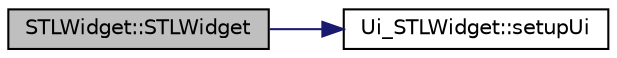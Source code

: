 digraph "STLWidget::STLWidget"
{
 // LATEX_PDF_SIZE
  edge [fontname="Helvetica",fontsize="10",labelfontname="Helvetica",labelfontsize="10"];
  node [fontname="Helvetica",fontsize="10",shape=record];
  rankdir="LR";
  Node1 [label="STLWidget::STLWidget",height=0.2,width=0.4,color="black", fillcolor="grey75", style="filled", fontcolor="black",tooltip=" "];
  Node1 -> Node2 [color="midnightblue",fontsize="10",style="solid",fontname="Helvetica"];
  Node2 [label="Ui_STLWidget::setupUi",height=0.2,width=0.4,color="black", fillcolor="white", style="filled",URL="$class_ui___s_t_l_widget.html#a032f110702c44cb847b017da5f8f2f67",tooltip=" "];
}
